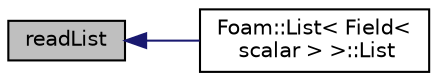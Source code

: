 digraph "readList"
{
  bgcolor="transparent";
  edge [fontname="Helvetica",fontsize="10",labelfontname="Helvetica",labelfontsize="10"];
  node [fontname="Helvetica",fontsize="10",shape=record];
  rankdir="LR";
  Node12390 [label="readList",height=0.2,width=0.4,color="black", fillcolor="grey75", style="filled", fontcolor="black"];
  Node12390 -> Node12391 [dir="back",color="midnightblue",fontsize="10",style="solid",fontname="Helvetica"];
  Node12391 [label="Foam::List\< Field\<\l scalar \> \>::List",height=0.2,width=0.4,color="black",URL="$a26833.html#a14f9ee6bb196d1f585f55ea49dc15a0c",tooltip="Construct from Istream. "];
}
